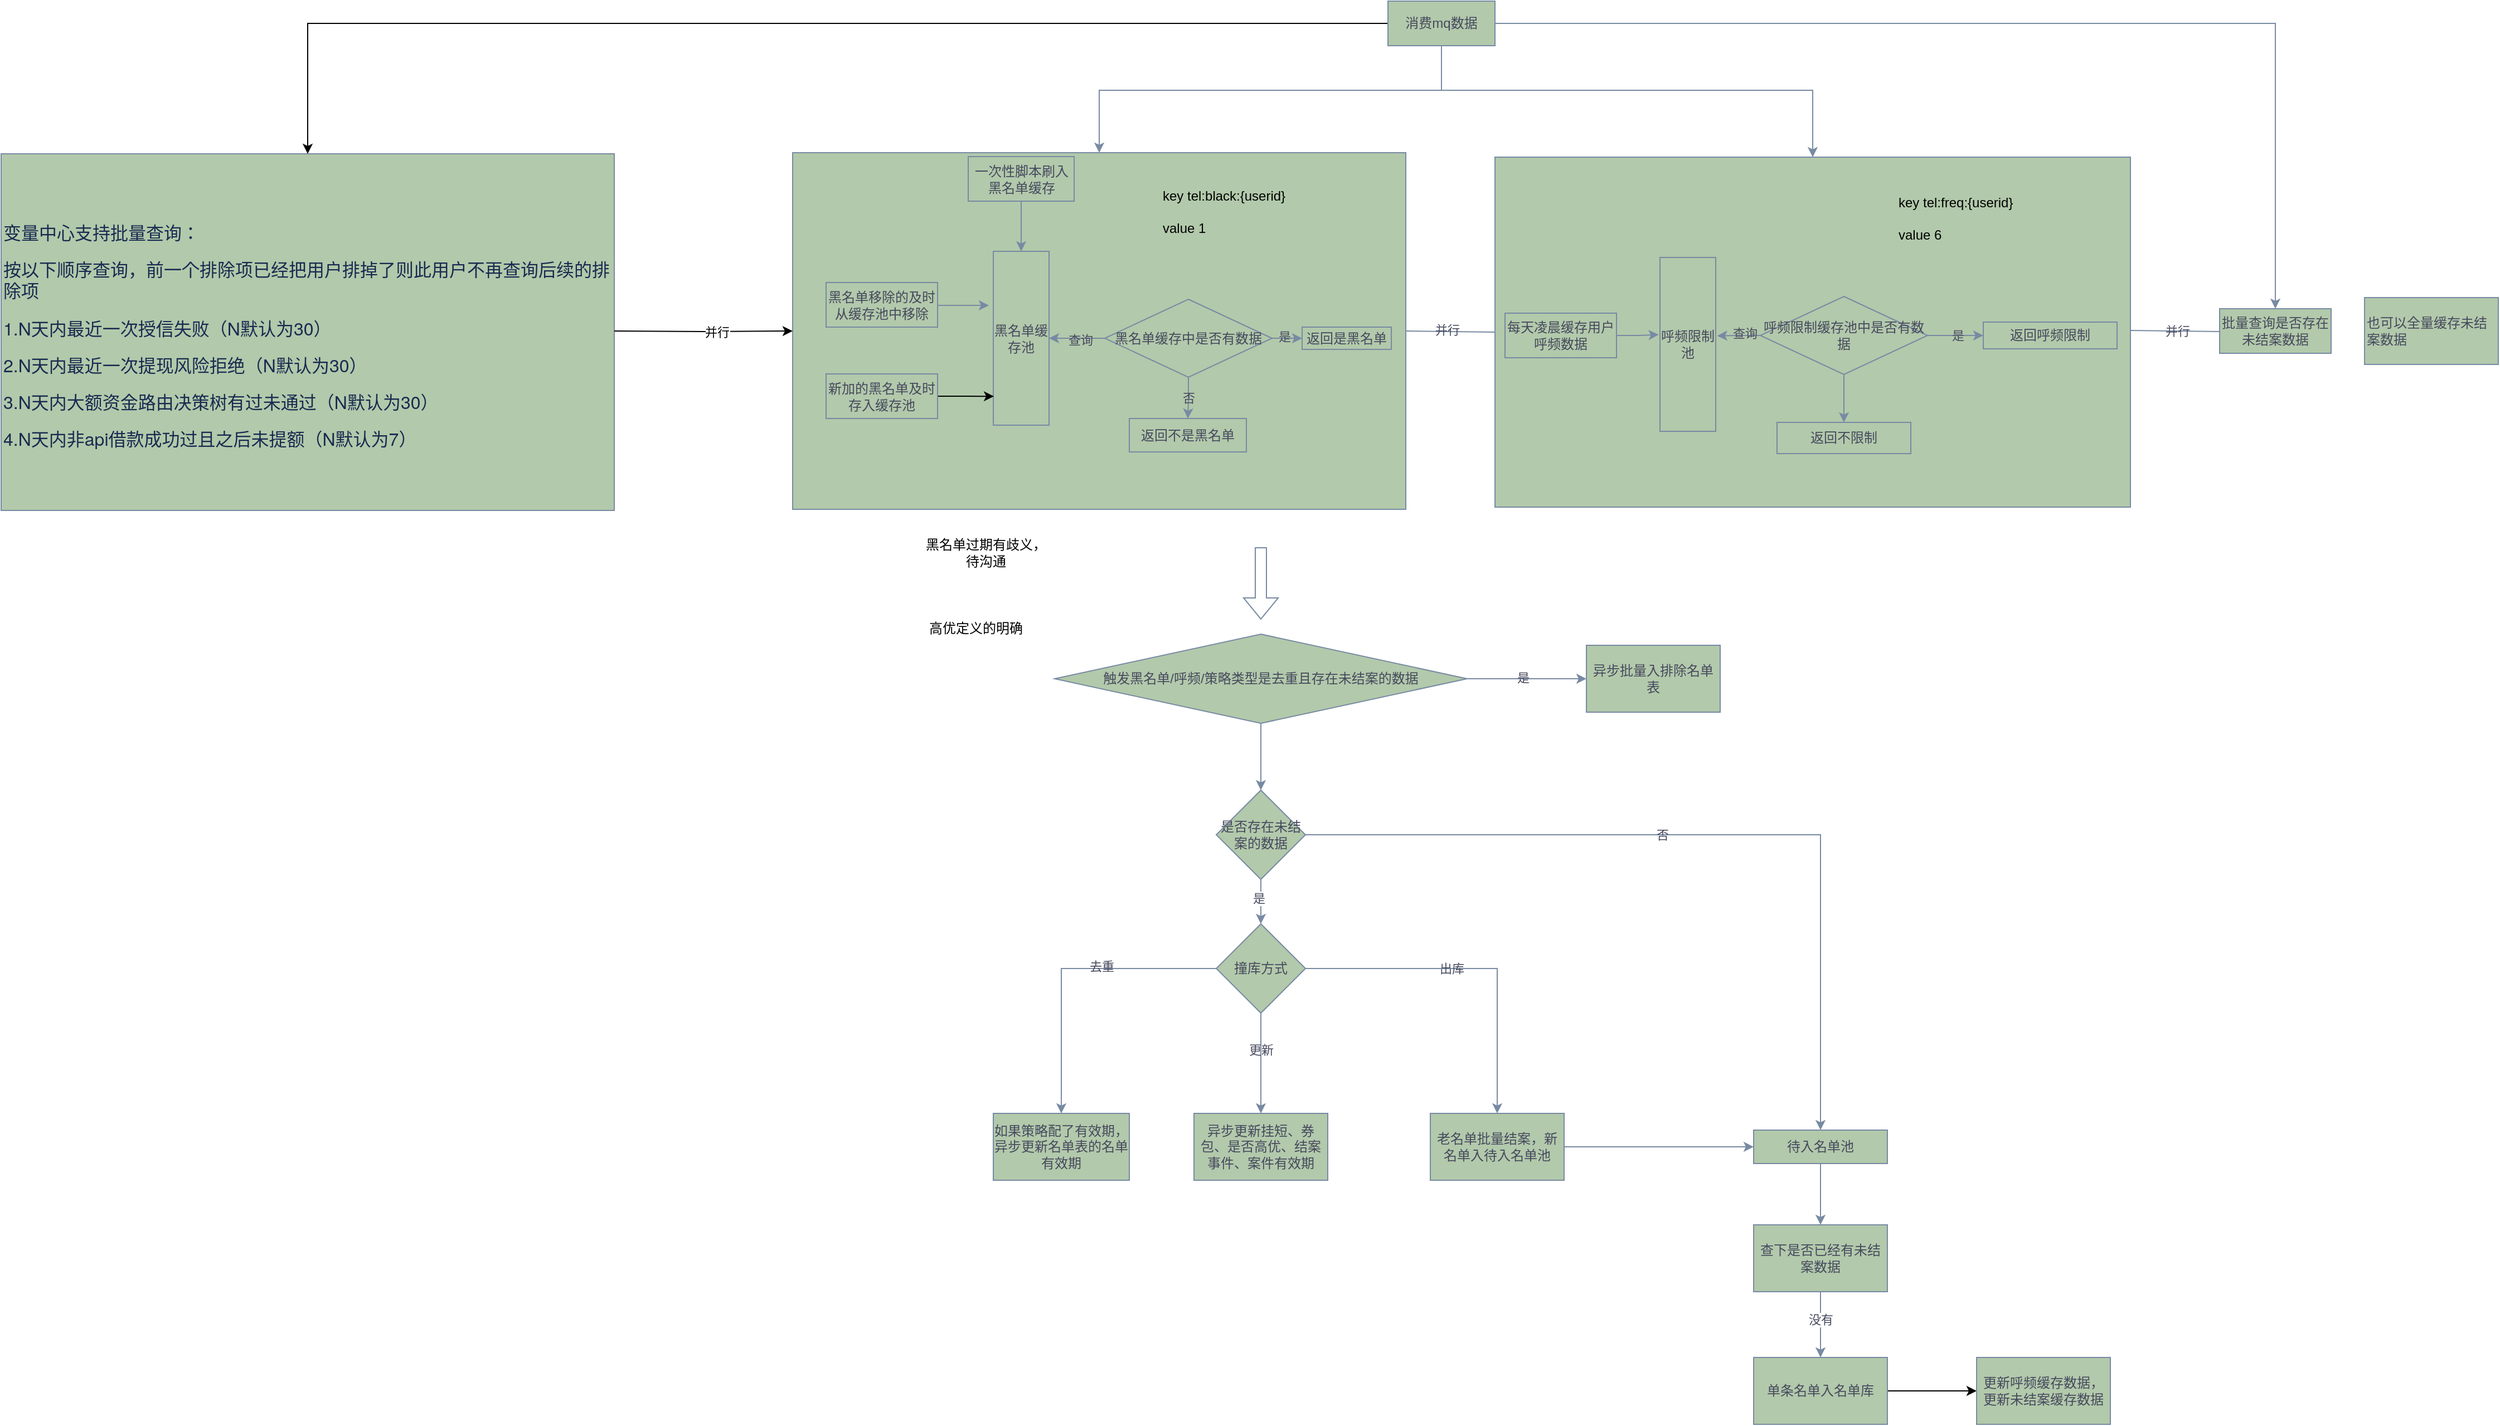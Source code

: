 <mxfile version="21.6.8" type="github">
  <diagram id="C5RBs43oDa-KdzZeNtuy" name="Page-1">
    <mxGraphModel dx="3009" dy="589" grid="1" gridSize="10" guides="1" tooltips="1" connect="1" arrows="1" fold="1" page="1" pageScale="1" pageWidth="827" pageHeight="1169" math="0" shadow="0">
      <root>
        <mxCell id="WIyWlLk6GJQsqaUBKTNV-0" />
        <mxCell id="WIyWlLk6GJQsqaUBKTNV-1" parent="WIyWlLk6GJQsqaUBKTNV-0" />
        <mxCell id="b6NT6qah2utfIJMKQxDK-1" value="" style="rounded=0;whiteSpace=wrap;html=1;labelBackgroundColor=none;fillColor=#B2C9AB;strokeColor=#788AA3;fontColor=#46495D;" parent="WIyWlLk6GJQsqaUBKTNV-1" vertex="1">
          <mxGeometry x="-1240" y="247" width="550" height="320" as="geometry" />
        </mxCell>
        <mxCell id="kRNO9Mzyhtv_aaAjTweV-62" value="" style="rounded=0;whiteSpace=wrap;html=1;labelBackgroundColor=none;fillColor=#B2C9AB;strokeColor=#788AA3;fontColor=#46495D;" parent="WIyWlLk6GJQsqaUBKTNV-1" vertex="1">
          <mxGeometry x="100" y="250" width="570" height="314" as="geometry" />
        </mxCell>
        <mxCell id="kRNO9Mzyhtv_aaAjTweV-61" value="" style="rounded=0;whiteSpace=wrap;html=1;labelBackgroundColor=none;fillColor=#B2C9AB;strokeColor=#788AA3;fontColor=#46495D;" parent="WIyWlLk6GJQsqaUBKTNV-1" vertex="1">
          <mxGeometry x="-530" y="246" width="550" height="320" as="geometry" />
        </mxCell>
        <mxCell id="kRNO9Mzyhtv_aaAjTweV-65" style="edgeStyle=orthogonalEdgeStyle;rounded=0;orthogonalLoop=1;jettySize=auto;html=1;labelBackgroundColor=none;strokeColor=#788AA3;fontColor=default;" parent="WIyWlLk6GJQsqaUBKTNV-1" source="kRNO9Mzyhtv_aaAjTweV-0" target="kRNO9Mzyhtv_aaAjTweV-61" edge="1">
          <mxGeometry relative="1" as="geometry">
            <Array as="points">
              <mxPoint x="52" y="190" />
              <mxPoint x="-255" y="190" />
            </Array>
          </mxGeometry>
        </mxCell>
        <mxCell id="kRNO9Mzyhtv_aaAjTweV-66" style="edgeStyle=orthogonalEdgeStyle;rounded=0;orthogonalLoop=1;jettySize=auto;html=1;entryX=0.5;entryY=0;entryDx=0;entryDy=0;labelBackgroundColor=none;strokeColor=#788AA3;fontColor=default;" parent="WIyWlLk6GJQsqaUBKTNV-1" source="kRNO9Mzyhtv_aaAjTweV-0" target="kRNO9Mzyhtv_aaAjTweV-62" edge="1">
          <mxGeometry relative="1" as="geometry">
            <Array as="points">
              <mxPoint x="52" y="190" />
              <mxPoint x="385" y="190" />
            </Array>
          </mxGeometry>
        </mxCell>
        <mxCell id="kRNO9Mzyhtv_aaAjTweV-67" style="edgeStyle=orthogonalEdgeStyle;rounded=0;orthogonalLoop=1;jettySize=auto;html=1;entryX=0.5;entryY=0;entryDx=0;entryDy=0;labelBackgroundColor=none;strokeColor=#788AA3;fontColor=default;" parent="WIyWlLk6GJQsqaUBKTNV-1" source="kRNO9Mzyhtv_aaAjTweV-0" target="kRNO9Mzyhtv_aaAjTweV-59" edge="1">
          <mxGeometry relative="1" as="geometry" />
        </mxCell>
        <mxCell id="b6NT6qah2utfIJMKQxDK-2" style="edgeStyle=orthogonalEdgeStyle;rounded=0;orthogonalLoop=1;jettySize=auto;html=1;entryX=0.5;entryY=0;entryDx=0;entryDy=0;" parent="WIyWlLk6GJQsqaUBKTNV-1" source="kRNO9Mzyhtv_aaAjTweV-0" target="b6NT6qah2utfIJMKQxDK-1" edge="1">
          <mxGeometry relative="1" as="geometry" />
        </mxCell>
        <mxCell id="kRNO9Mzyhtv_aaAjTweV-0" value="消费mq数据" style="rounded=0;whiteSpace=wrap;html=1;labelBackgroundColor=none;fillColor=#B2C9AB;strokeColor=#788AA3;fontColor=#46495D;" parent="WIyWlLk6GJQsqaUBKTNV-1" vertex="1">
          <mxGeometry x="4" y="110" width="96" height="40" as="geometry" />
        </mxCell>
        <mxCell id="kRNO9Mzyhtv_aaAjTweV-29" value="" style="edgeStyle=orthogonalEdgeStyle;rounded=0;orthogonalLoop=1;jettySize=auto;html=1;labelBackgroundColor=none;strokeColor=#788AA3;fontColor=default;" parent="WIyWlLk6GJQsqaUBKTNV-1" source="kRNO9Mzyhtv_aaAjTweV-21" target="kRNO9Mzyhtv_aaAjTweV-28" edge="1">
          <mxGeometry relative="1" as="geometry" />
        </mxCell>
        <mxCell id="kRNO9Mzyhtv_aaAjTweV-48" value="否" style="edgeLabel;html=1;align=center;verticalAlign=middle;resizable=0;points=[];labelBackgroundColor=none;fontColor=#46495D;" parent="kRNO9Mzyhtv_aaAjTweV-29" vertex="1" connectable="0">
          <mxGeometry x="-0.049" relative="1" as="geometry">
            <mxPoint as="offset" />
          </mxGeometry>
        </mxCell>
        <mxCell id="kRNO9Mzyhtv_aaAjTweV-36" style="edgeStyle=orthogonalEdgeStyle;rounded=0;orthogonalLoop=1;jettySize=auto;html=1;entryX=1;entryY=0.5;entryDx=0;entryDy=0;labelBackgroundColor=none;strokeColor=#788AA3;fontColor=default;" parent="WIyWlLk6GJQsqaUBKTNV-1" source="kRNO9Mzyhtv_aaAjTweV-21" target="kRNO9Mzyhtv_aaAjTweV-32" edge="1">
          <mxGeometry relative="1" as="geometry" />
        </mxCell>
        <mxCell id="kRNO9Mzyhtv_aaAjTweV-50" value="查询" style="edgeLabel;html=1;align=center;verticalAlign=middle;resizable=0;points=[];labelBackgroundColor=none;fontColor=#46495D;" parent="kRNO9Mzyhtv_aaAjTweV-36" vertex="1" connectable="0">
          <mxGeometry x="0.099" y="1" relative="1" as="geometry">
            <mxPoint x="5" as="offset" />
          </mxGeometry>
        </mxCell>
        <mxCell id="kRNO9Mzyhtv_aaAjTweV-21" value="黑名单缓存中是否有数据" style="rhombus;whiteSpace=wrap;html=1;labelBackgroundColor=none;fillColor=#B2C9AB;strokeColor=#788AA3;fontColor=#46495D;" parent="WIyWlLk6GJQsqaUBKTNV-1" vertex="1">
          <mxGeometry x="-250" y="377.5" width="150" height="70" as="geometry" />
        </mxCell>
        <mxCell id="kRNO9Mzyhtv_aaAjTweV-27" value="" style="edgeStyle=orthogonalEdgeStyle;rounded=0;orthogonalLoop=1;jettySize=auto;html=1;labelBackgroundColor=none;strokeColor=#788AA3;fontColor=default;" parent="WIyWlLk6GJQsqaUBKTNV-1" source="kRNO9Mzyhtv_aaAjTweV-21" target="kRNO9Mzyhtv_aaAjTweV-26" edge="1">
          <mxGeometry relative="1" as="geometry">
            <mxPoint x="-100" y="412.5" as="sourcePoint" />
            <mxPoint x="-5" y="412.5" as="targetPoint" />
          </mxGeometry>
        </mxCell>
        <mxCell id="kRNO9Mzyhtv_aaAjTweV-49" value="是" style="edgeLabel;html=1;align=center;verticalAlign=middle;resizable=0;points=[];labelBackgroundColor=none;fontColor=#46495D;" parent="kRNO9Mzyhtv_aaAjTweV-27" vertex="1" connectable="0">
          <mxGeometry x="0.387" y="2" relative="1" as="geometry">
            <mxPoint as="offset" />
          </mxGeometry>
        </mxCell>
        <mxCell id="kRNO9Mzyhtv_aaAjTweV-26" value="返回是黑名单" style="whiteSpace=wrap;html=1;labelBackgroundColor=none;fillColor=#B2C9AB;strokeColor=#788AA3;fontColor=#46495D;" parent="WIyWlLk6GJQsqaUBKTNV-1" vertex="1">
          <mxGeometry x="-73" y="402.5" width="80" height="20" as="geometry" />
        </mxCell>
        <mxCell id="kRNO9Mzyhtv_aaAjTweV-28" value="返回不是黑名单" style="whiteSpace=wrap;html=1;labelBackgroundColor=none;fillColor=#B2C9AB;strokeColor=#788AA3;fontColor=#46495D;" parent="WIyWlLk6GJQsqaUBKTNV-1" vertex="1">
          <mxGeometry x="-228" y="484.5" width="105" height="30" as="geometry" />
        </mxCell>
        <mxCell id="kRNO9Mzyhtv_aaAjTweV-41" style="edgeStyle=orthogonalEdgeStyle;rounded=0;orthogonalLoop=1;jettySize=auto;html=1;labelBackgroundColor=none;strokeColor=#788AA3;fontColor=default;" parent="WIyWlLk6GJQsqaUBKTNV-1" source="kRNO9Mzyhtv_aaAjTweV-30" edge="1">
          <mxGeometry relative="1" as="geometry">
            <mxPoint x="-354" y="383" as="targetPoint" />
            <Array as="points">
              <mxPoint x="-354" y="383" />
            </Array>
          </mxGeometry>
        </mxCell>
        <mxCell id="kRNO9Mzyhtv_aaAjTweV-30" value="黑名单移除的及时从缓存池中移除" style="rounded=0;whiteSpace=wrap;html=1;labelBackgroundColor=none;fillColor=#B2C9AB;strokeColor=#788AA3;fontColor=#46495D;" parent="WIyWlLk6GJQsqaUBKTNV-1" vertex="1">
          <mxGeometry x="-500" y="362.5" width="100" height="40" as="geometry" />
        </mxCell>
        <mxCell id="kRNO9Mzyhtv_aaAjTweV-32" value="黑名单缓存池" style="rounded=0;whiteSpace=wrap;html=1;labelBackgroundColor=none;fillColor=#B2C9AB;strokeColor=#788AA3;fontColor=#46495D;" parent="WIyWlLk6GJQsqaUBKTNV-1" vertex="1">
          <mxGeometry x="-350" y="334.5" width="50" height="156" as="geometry" />
        </mxCell>
        <mxCell id="kRNO9Mzyhtv_aaAjTweV-47" style="edgeStyle=orthogonalEdgeStyle;rounded=0;orthogonalLoop=1;jettySize=auto;html=1;entryX=1.027;entryY=0.451;entryDx=0;entryDy=0;entryPerimeter=0;labelBackgroundColor=none;strokeColor=#788AA3;fontColor=default;" parent="WIyWlLk6GJQsqaUBKTNV-1" source="kRNO9Mzyhtv_aaAjTweV-37" target="kRNO9Mzyhtv_aaAjTweV-43" edge="1">
          <mxGeometry relative="1" as="geometry" />
        </mxCell>
        <mxCell id="kRNO9Mzyhtv_aaAjTweV-51" value="查询" style="edgeLabel;html=1;align=center;verticalAlign=middle;resizable=0;points=[];labelBackgroundColor=none;fontColor=#46495D;" parent="kRNO9Mzyhtv_aaAjTweV-47" vertex="1" connectable="0">
          <mxGeometry x="-0.286" y="-2" relative="1" as="geometry">
            <mxPoint as="offset" />
          </mxGeometry>
        </mxCell>
        <mxCell id="kRNO9Mzyhtv_aaAjTweV-53" value="" style="edgeStyle=orthogonalEdgeStyle;rounded=0;orthogonalLoop=1;jettySize=auto;html=1;labelBackgroundColor=none;strokeColor=#788AA3;fontColor=default;" parent="WIyWlLk6GJQsqaUBKTNV-1" source="kRNO9Mzyhtv_aaAjTweV-37" target="kRNO9Mzyhtv_aaAjTweV-52" edge="1">
          <mxGeometry relative="1" as="geometry" />
        </mxCell>
        <mxCell id="kRNO9Mzyhtv_aaAjTweV-54" value="是" style="edgeLabel;html=1;align=center;verticalAlign=middle;resizable=0;points=[];labelBackgroundColor=none;fontColor=#46495D;" parent="kRNO9Mzyhtv_aaAjTweV-53" vertex="1" connectable="0">
          <mxGeometry x="0.089" relative="1" as="geometry">
            <mxPoint as="offset" />
          </mxGeometry>
        </mxCell>
        <mxCell id="kRNO9Mzyhtv_aaAjTweV-56" value="" style="edgeStyle=orthogonalEdgeStyle;rounded=0;orthogonalLoop=1;jettySize=auto;html=1;labelBackgroundColor=none;strokeColor=#788AA3;fontColor=default;" parent="WIyWlLk6GJQsqaUBKTNV-1" source="kRNO9Mzyhtv_aaAjTweV-37" target="kRNO9Mzyhtv_aaAjTweV-55" edge="1">
          <mxGeometry relative="1" as="geometry" />
        </mxCell>
        <mxCell id="kRNO9Mzyhtv_aaAjTweV-37" value="呼频限制缓存池中是否有数据" style="rhombus;whiteSpace=wrap;html=1;labelBackgroundColor=none;fillColor=#B2C9AB;strokeColor=#788AA3;fontColor=#46495D;" parent="WIyWlLk6GJQsqaUBKTNV-1" vertex="1">
          <mxGeometry x="338" y="375" width="150" height="70" as="geometry" />
        </mxCell>
        <mxCell id="kRNO9Mzyhtv_aaAjTweV-45" style="edgeStyle=orthogonalEdgeStyle;rounded=0;orthogonalLoop=1;jettySize=auto;html=1;entryX=-0.024;entryY=0.444;entryDx=0;entryDy=0;labelBackgroundColor=none;strokeColor=#788AA3;fontColor=default;entryPerimeter=0;" parent="WIyWlLk6GJQsqaUBKTNV-1" source="kRNO9Mzyhtv_aaAjTweV-38" target="kRNO9Mzyhtv_aaAjTweV-43" edge="1">
          <mxGeometry relative="1" as="geometry" />
        </mxCell>
        <mxCell id="kRNO9Mzyhtv_aaAjTweV-38" value="每天凌晨缓存用户呼频数据" style="rounded=0;whiteSpace=wrap;html=1;labelBackgroundColor=none;fillColor=#B2C9AB;strokeColor=#788AA3;fontColor=#46495D;" parent="WIyWlLk6GJQsqaUBKTNV-1" vertex="1">
          <mxGeometry x="109" y="390" width="100" height="40" as="geometry" />
        </mxCell>
        <mxCell id="b6NT6qah2utfIJMKQxDK-7" style="edgeStyle=orthogonalEdgeStyle;rounded=0;orthogonalLoop=1;jettySize=auto;html=1;entryX=0.011;entryY=0.834;entryDx=0;entryDy=0;entryPerimeter=0;" parent="WIyWlLk6GJQsqaUBKTNV-1" source="kRNO9Mzyhtv_aaAjTweV-39" target="kRNO9Mzyhtv_aaAjTweV-32" edge="1">
          <mxGeometry relative="1" as="geometry" />
        </mxCell>
        <mxCell id="kRNO9Mzyhtv_aaAjTweV-39" value="新加的黑名单及时存入缓存池" style="rounded=0;whiteSpace=wrap;html=1;labelBackgroundColor=none;fillColor=#B2C9AB;strokeColor=#788AA3;fontColor=#46495D;" parent="WIyWlLk6GJQsqaUBKTNV-1" vertex="1">
          <mxGeometry x="-500" y="444.5" width="100" height="40" as="geometry" />
        </mxCell>
        <mxCell id="kRNO9Mzyhtv_aaAjTweV-43" value="呼频限制池" style="rounded=0;whiteSpace=wrap;html=1;labelBackgroundColor=none;fillColor=#B2C9AB;strokeColor=#788AA3;fontColor=#46495D;" parent="WIyWlLk6GJQsqaUBKTNV-1" vertex="1">
          <mxGeometry x="248" y="340" width="50" height="156" as="geometry" />
        </mxCell>
        <mxCell id="kRNO9Mzyhtv_aaAjTweV-52" value="返回呼频限制" style="whiteSpace=wrap;html=1;labelBackgroundColor=none;fillColor=#B2C9AB;strokeColor=#788AA3;fontColor=#46495D;" parent="WIyWlLk6GJQsqaUBKTNV-1" vertex="1">
          <mxGeometry x="538" y="398" width="120" height="24" as="geometry" />
        </mxCell>
        <mxCell id="kRNO9Mzyhtv_aaAjTweV-55" value="返回不限制" style="whiteSpace=wrap;html=1;labelBackgroundColor=none;fillColor=#B2C9AB;strokeColor=#788AA3;fontColor=#46495D;" parent="WIyWlLk6GJQsqaUBKTNV-1" vertex="1">
          <mxGeometry x="353" y="488" width="120" height="28" as="geometry" />
        </mxCell>
        <mxCell id="kRNO9Mzyhtv_aaAjTweV-58" style="edgeStyle=orthogonalEdgeStyle;rounded=0;orthogonalLoop=1;jettySize=auto;html=1;entryX=0.5;entryY=0;entryDx=0;entryDy=0;labelBackgroundColor=none;strokeColor=#788AA3;fontColor=default;" parent="WIyWlLk6GJQsqaUBKTNV-1" source="kRNO9Mzyhtv_aaAjTweV-57" target="kRNO9Mzyhtv_aaAjTweV-32" edge="1">
          <mxGeometry relative="1" as="geometry" />
        </mxCell>
        <mxCell id="kRNO9Mzyhtv_aaAjTweV-57" value="一次性脚本刷入黑名单缓存" style="rounded=0;whiteSpace=wrap;html=1;labelBackgroundColor=none;fillColor=#B2C9AB;strokeColor=#788AA3;fontColor=#46495D;" parent="WIyWlLk6GJQsqaUBKTNV-1" vertex="1">
          <mxGeometry x="-372.5" y="249.5" width="95" height="40" as="geometry" />
        </mxCell>
        <mxCell id="kRNO9Mzyhtv_aaAjTweV-59" value="批量查询是否存在未结案数据" style="rounded=0;whiteSpace=wrap;html=1;labelBackgroundColor=none;fillColor=#B2C9AB;strokeColor=#788AA3;fontColor=#46495D;" parent="WIyWlLk6GJQsqaUBKTNV-1" vertex="1">
          <mxGeometry x="750" y="386" width="100" height="40" as="geometry" />
        </mxCell>
        <mxCell id="kRNO9Mzyhtv_aaAjTweV-63" value="" style="endArrow=none;html=1;rounded=0;exitX=1;exitY=0.5;exitDx=0;exitDy=0;entryX=0;entryY=0.5;entryDx=0;entryDy=0;labelBackgroundColor=none;strokeColor=#788AA3;fontColor=default;" parent="WIyWlLk6GJQsqaUBKTNV-1" source="kRNO9Mzyhtv_aaAjTweV-61" target="kRNO9Mzyhtv_aaAjTweV-62" edge="1">
          <mxGeometry width="50" height="50" relative="1" as="geometry">
            <mxPoint x="40" y="402.5" as="sourcePoint" />
            <mxPoint x="90" y="352.5" as="targetPoint" />
          </mxGeometry>
        </mxCell>
        <mxCell id="kRNO9Mzyhtv_aaAjTweV-68" value="并行" style="edgeLabel;html=1;align=center;verticalAlign=middle;resizable=0;points=[];labelBackgroundColor=none;fontColor=#46495D;" parent="kRNO9Mzyhtv_aaAjTweV-63" vertex="1" connectable="0">
          <mxGeometry x="-0.07" y="2" relative="1" as="geometry">
            <mxPoint as="offset" />
          </mxGeometry>
        </mxCell>
        <mxCell id="kRNO9Mzyhtv_aaAjTweV-64" value="" style="endArrow=none;html=1;rounded=0;exitX=1;exitY=0.5;exitDx=0;exitDy=0;entryX=0;entryY=0.5;entryDx=0;entryDy=0;labelBackgroundColor=none;strokeColor=#788AA3;fontColor=default;" parent="WIyWlLk6GJQsqaUBKTNV-1" edge="1">
          <mxGeometry width="50" height="50" relative="1" as="geometry">
            <mxPoint x="670" y="405.5" as="sourcePoint" />
            <mxPoint x="750" y="406.5" as="targetPoint" />
          </mxGeometry>
        </mxCell>
        <mxCell id="kRNO9Mzyhtv_aaAjTweV-69" value="并行" style="edgeLabel;html=1;align=center;verticalAlign=middle;resizable=0;points=[];labelBackgroundColor=none;fontColor=#46495D;" parent="kRNO9Mzyhtv_aaAjTweV-64" vertex="1" connectable="0">
          <mxGeometry x="0.034" relative="1" as="geometry">
            <mxPoint as="offset" />
          </mxGeometry>
        </mxCell>
        <mxCell id="kRNO9Mzyhtv_aaAjTweV-75" value="" style="edgeStyle=orthogonalEdgeStyle;rounded=0;orthogonalLoop=1;jettySize=auto;html=1;labelBackgroundColor=none;strokeColor=#788AA3;fontColor=default;" parent="WIyWlLk6GJQsqaUBKTNV-1" source="kRNO9Mzyhtv_aaAjTweV-73" target="kRNO9Mzyhtv_aaAjTweV-74" edge="1">
          <mxGeometry relative="1" as="geometry" />
        </mxCell>
        <mxCell id="kRNO9Mzyhtv_aaAjTweV-76" value="是" style="edgeLabel;html=1;align=center;verticalAlign=middle;resizable=0;points=[];labelBackgroundColor=none;fontColor=#46495D;" parent="kRNO9Mzyhtv_aaAjTweV-75" vertex="1" connectable="0">
          <mxGeometry x="-0.079" y="1" relative="1" as="geometry">
            <mxPoint as="offset" />
          </mxGeometry>
        </mxCell>
        <mxCell id="kRNO9Mzyhtv_aaAjTweV-79" style="edgeStyle=orthogonalEdgeStyle;rounded=0;orthogonalLoop=1;jettySize=auto;html=1;entryX=0.5;entryY=0;entryDx=0;entryDy=0;labelBackgroundColor=none;strokeColor=#788AA3;fontColor=default;" parent="WIyWlLk6GJQsqaUBKTNV-1" source="kRNO9Mzyhtv_aaAjTweV-73" target="kRNO9Mzyhtv_aaAjTweV-78" edge="1">
          <mxGeometry relative="1" as="geometry" />
        </mxCell>
        <mxCell id="kRNO9Mzyhtv_aaAjTweV-73" value="触发黑名单/呼频/策略类型是去重且存在未结案的数据" style="rhombus;whiteSpace=wrap;html=1;labelBackgroundColor=none;fillColor=#B2C9AB;strokeColor=#788AA3;fontColor=#46495D;" parent="WIyWlLk6GJQsqaUBKTNV-1" vertex="1">
          <mxGeometry x="-295" y="678" width="370" height="80" as="geometry" />
        </mxCell>
        <mxCell id="kRNO9Mzyhtv_aaAjTweV-74" value="异步批量入排除名单表" style="whiteSpace=wrap;html=1;labelBackgroundColor=none;fillColor=#B2C9AB;strokeColor=#788AA3;fontColor=#46495D;" parent="WIyWlLk6GJQsqaUBKTNV-1" vertex="1">
          <mxGeometry x="182" y="688" width="120" height="60" as="geometry" />
        </mxCell>
        <mxCell id="kRNO9Mzyhtv_aaAjTweV-77" value="" style="shape=flexArrow;endArrow=classic;html=1;rounded=0;labelBackgroundColor=none;strokeColor=#788AA3;fontColor=default;" parent="WIyWlLk6GJQsqaUBKTNV-1" edge="1">
          <mxGeometry width="50" height="50" relative="1" as="geometry">
            <mxPoint x="-110" y="600" as="sourcePoint" />
            <mxPoint x="-110" y="665" as="targetPoint" />
          </mxGeometry>
        </mxCell>
        <mxCell id="kRNO9Mzyhtv_aaAjTweV-83" value="" style="edgeStyle=orthogonalEdgeStyle;rounded=0;orthogonalLoop=1;jettySize=auto;html=1;labelBackgroundColor=none;strokeColor=#788AA3;fontColor=default;" parent="WIyWlLk6GJQsqaUBKTNV-1" source="kRNO9Mzyhtv_aaAjTweV-78" target="kRNO9Mzyhtv_aaAjTweV-82" edge="1">
          <mxGeometry relative="1" as="geometry" />
        </mxCell>
        <mxCell id="kRNO9Mzyhtv_aaAjTweV-84" value="否" style="edgeLabel;html=1;align=center;verticalAlign=middle;resizable=0;points=[];labelBackgroundColor=none;fontColor=#46495D;" parent="kRNO9Mzyhtv_aaAjTweV-83" vertex="1" connectable="0">
          <mxGeometry x="-0.121" relative="1" as="geometry">
            <mxPoint as="offset" />
          </mxGeometry>
        </mxCell>
        <mxCell id="kRNO9Mzyhtv_aaAjTweV-86" value="" style="edgeStyle=orthogonalEdgeStyle;rounded=0;orthogonalLoop=1;jettySize=auto;html=1;labelBackgroundColor=none;strokeColor=#788AA3;fontColor=default;" parent="WIyWlLk6GJQsqaUBKTNV-1" source="kRNO9Mzyhtv_aaAjTweV-78" target="kRNO9Mzyhtv_aaAjTweV-85" edge="1">
          <mxGeometry relative="1" as="geometry">
            <Array as="points">
              <mxPoint x="-110" y="908" />
              <mxPoint x="-110" y="908" />
            </Array>
          </mxGeometry>
        </mxCell>
        <mxCell id="kRNO9Mzyhtv_aaAjTweV-102" value="是" style="edgeLabel;html=1;align=center;verticalAlign=middle;resizable=0;points=[];fontColor=#46495D;" parent="kRNO9Mzyhtv_aaAjTweV-86" vertex="1" connectable="0">
          <mxGeometry x="-0.145" y="-2" relative="1" as="geometry">
            <mxPoint as="offset" />
          </mxGeometry>
        </mxCell>
        <mxCell id="kRNO9Mzyhtv_aaAjTweV-78" value="是否存在未结案的数据" style="rhombus;whiteSpace=wrap;html=1;labelBackgroundColor=none;fillColor=#B2C9AB;strokeColor=#788AA3;fontColor=#46495D;" parent="WIyWlLk6GJQsqaUBKTNV-1" vertex="1">
          <mxGeometry x="-150" y="818" width="80" height="80" as="geometry" />
        </mxCell>
        <mxCell id="kRNO9Mzyhtv_aaAjTweV-101" value="" style="edgeStyle=orthogonalEdgeStyle;rounded=0;orthogonalLoop=1;jettySize=auto;html=1;labelBackgroundColor=none;strokeColor=#788AA3;fontColor=default;" parent="WIyWlLk6GJQsqaUBKTNV-1" source="kRNO9Mzyhtv_aaAjTweV-82" target="kRNO9Mzyhtv_aaAjTweV-100" edge="1">
          <mxGeometry relative="1" as="geometry" />
        </mxCell>
        <mxCell id="kRNO9Mzyhtv_aaAjTweV-82" value="待入名单池" style="whiteSpace=wrap;html=1;labelBackgroundColor=none;fillColor=#B2C9AB;strokeColor=#788AA3;fontColor=#46495D;" parent="WIyWlLk6GJQsqaUBKTNV-1" vertex="1">
          <mxGeometry x="332" y="1123" width="120" height="30" as="geometry" />
        </mxCell>
        <mxCell id="kRNO9Mzyhtv_aaAjTweV-88" style="edgeStyle=orthogonalEdgeStyle;rounded=0;orthogonalLoop=1;jettySize=auto;html=1;entryX=0.5;entryY=0;entryDx=0;entryDy=0;labelBackgroundColor=none;strokeColor=#788AA3;fontColor=default;" parent="WIyWlLk6GJQsqaUBKTNV-1" source="kRNO9Mzyhtv_aaAjTweV-85" target="kRNO9Mzyhtv_aaAjTweV-91" edge="1">
          <mxGeometry relative="1" as="geometry">
            <mxPoint x="-228" y="1058" as="targetPoint" />
          </mxGeometry>
        </mxCell>
        <mxCell id="kRNO9Mzyhtv_aaAjTweV-89" value="去重" style="edgeLabel;html=1;align=center;verticalAlign=middle;resizable=0;points=[];labelBackgroundColor=none;fontColor=#46495D;" parent="kRNO9Mzyhtv_aaAjTweV-88" vertex="1" connectable="0">
          <mxGeometry x="-0.236" y="-2" relative="1" as="geometry">
            <mxPoint as="offset" />
          </mxGeometry>
        </mxCell>
        <mxCell id="kRNO9Mzyhtv_aaAjTweV-93" value="" style="edgeStyle=orthogonalEdgeStyle;rounded=0;orthogonalLoop=1;jettySize=auto;html=1;labelBackgroundColor=none;strokeColor=#788AA3;fontColor=default;" parent="WIyWlLk6GJQsqaUBKTNV-1" source="kRNO9Mzyhtv_aaAjTweV-85" target="kRNO9Mzyhtv_aaAjTweV-92" edge="1">
          <mxGeometry relative="1" as="geometry" />
        </mxCell>
        <mxCell id="kRNO9Mzyhtv_aaAjTweV-94" value="更新" style="edgeLabel;html=1;align=center;verticalAlign=middle;resizable=0;points=[];labelBackgroundColor=none;fontColor=#46495D;" parent="kRNO9Mzyhtv_aaAjTweV-93" vertex="1" connectable="0">
          <mxGeometry x="-0.524" relative="1" as="geometry">
            <mxPoint y="11" as="offset" />
          </mxGeometry>
        </mxCell>
        <mxCell id="kRNO9Mzyhtv_aaAjTweV-96" style="edgeStyle=orthogonalEdgeStyle;rounded=0;orthogonalLoop=1;jettySize=auto;html=1;entryX=0.5;entryY=0;entryDx=0;entryDy=0;labelBackgroundColor=none;strokeColor=#788AA3;fontColor=default;" parent="WIyWlLk6GJQsqaUBKTNV-1" source="kRNO9Mzyhtv_aaAjTweV-85" target="kRNO9Mzyhtv_aaAjTweV-98" edge="1">
          <mxGeometry relative="1" as="geometry">
            <mxPoint x="50" y="978" as="targetPoint" />
          </mxGeometry>
        </mxCell>
        <mxCell id="kRNO9Mzyhtv_aaAjTweV-97" value="出库" style="edgeLabel;html=1;align=center;verticalAlign=middle;resizable=0;points=[];labelBackgroundColor=none;fontColor=#46495D;" parent="kRNO9Mzyhtv_aaAjTweV-96" vertex="1" connectable="0">
          <mxGeometry x="-0.134" relative="1" as="geometry">
            <mxPoint as="offset" />
          </mxGeometry>
        </mxCell>
        <mxCell id="kRNO9Mzyhtv_aaAjTweV-85" value="撞库方式" style="rhombus;whiteSpace=wrap;html=1;labelBackgroundColor=none;fillColor=#B2C9AB;strokeColor=#788AA3;fontColor=#46495D;" parent="WIyWlLk6GJQsqaUBKTNV-1" vertex="1">
          <mxGeometry x="-150" y="938" width="80" height="80" as="geometry" />
        </mxCell>
        <mxCell id="kRNO9Mzyhtv_aaAjTweV-91" value="如果策略配了有效期，异步更新名单表的名单有效期" style="rounded=0;whiteSpace=wrap;html=1;labelBackgroundColor=none;fillColor=#B2C9AB;strokeColor=#788AA3;fontColor=#46495D;" parent="WIyWlLk6GJQsqaUBKTNV-1" vertex="1">
          <mxGeometry x="-350" y="1108" width="122" height="60" as="geometry" />
        </mxCell>
        <mxCell id="kRNO9Mzyhtv_aaAjTweV-92" value="异步更新挂短、券包、是否高优、结案事件、案件有效期" style="whiteSpace=wrap;html=1;labelBackgroundColor=none;fillColor=#B2C9AB;strokeColor=#788AA3;fontColor=#46495D;" parent="WIyWlLk6GJQsqaUBKTNV-1" vertex="1">
          <mxGeometry x="-170" y="1108" width="120" height="60" as="geometry" />
        </mxCell>
        <mxCell id="kRNO9Mzyhtv_aaAjTweV-99" style="edgeStyle=orthogonalEdgeStyle;rounded=0;orthogonalLoop=1;jettySize=auto;html=1;entryX=0;entryY=0.5;entryDx=0;entryDy=0;labelBackgroundColor=none;strokeColor=#788AA3;fontColor=default;" parent="WIyWlLk6GJQsqaUBKTNV-1" source="kRNO9Mzyhtv_aaAjTweV-98" target="kRNO9Mzyhtv_aaAjTweV-82" edge="1">
          <mxGeometry relative="1" as="geometry">
            <Array as="points">
              <mxPoint x="262" y="1138" />
              <mxPoint x="262" y="1138" />
            </Array>
          </mxGeometry>
        </mxCell>
        <mxCell id="kRNO9Mzyhtv_aaAjTweV-98" value="老名单批量结案，新名单入待入名单池" style="whiteSpace=wrap;html=1;labelBackgroundColor=none;fillColor=#B2C9AB;strokeColor=#788AA3;fontColor=#46495D;" parent="WIyWlLk6GJQsqaUBKTNV-1" vertex="1">
          <mxGeometry x="42" y="1108" width="120" height="60" as="geometry" />
        </mxCell>
        <mxCell id="kRNO9Mzyhtv_aaAjTweV-104" value="" style="edgeStyle=orthogonalEdgeStyle;rounded=0;orthogonalLoop=1;jettySize=auto;html=1;strokeColor=#788AA3;fontColor=#46495D;fillColor=#B2C9AB;" parent="WIyWlLk6GJQsqaUBKTNV-1" source="kRNO9Mzyhtv_aaAjTweV-100" target="kRNO9Mzyhtv_aaAjTweV-103" edge="1">
          <mxGeometry relative="1" as="geometry" />
        </mxCell>
        <mxCell id="kRNO9Mzyhtv_aaAjTweV-105" value="没有" style="edgeLabel;html=1;align=center;verticalAlign=middle;resizable=0;points=[];fontColor=#46495D;" parent="kRNO9Mzyhtv_aaAjTweV-104" vertex="1" connectable="0">
          <mxGeometry x="-0.147" relative="1" as="geometry">
            <mxPoint as="offset" />
          </mxGeometry>
        </mxCell>
        <mxCell id="kRNO9Mzyhtv_aaAjTweV-100" value="查下是否已经有未结案数据" style="whiteSpace=wrap;html=1;labelBackgroundColor=none;fillColor=#B2C9AB;strokeColor=#788AA3;fontColor=#46495D;" parent="WIyWlLk6GJQsqaUBKTNV-1" vertex="1">
          <mxGeometry x="332" y="1208" width="120" height="60" as="geometry" />
        </mxCell>
        <mxCell id="b6NT6qah2utfIJMKQxDK-12" value="" style="edgeStyle=orthogonalEdgeStyle;rounded=0;orthogonalLoop=1;jettySize=auto;html=1;" parent="WIyWlLk6GJQsqaUBKTNV-1" source="kRNO9Mzyhtv_aaAjTweV-103" target="b6NT6qah2utfIJMKQxDK-11" edge="1">
          <mxGeometry relative="1" as="geometry" />
        </mxCell>
        <mxCell id="kRNO9Mzyhtv_aaAjTweV-103" value="单条名单入名单库" style="whiteSpace=wrap;html=1;fillColor=#B2C9AB;strokeColor=#788AA3;fontColor=#46495D;labelBackgroundColor=none;" parent="WIyWlLk6GJQsqaUBKTNV-1" vertex="1">
          <mxGeometry x="332" y="1327" width="120" height="60" as="geometry" />
        </mxCell>
        <mxCell id="b6NT6qah2utfIJMKQxDK-3" style="edgeStyle=orthogonalEdgeStyle;rounded=0;orthogonalLoop=1;jettySize=auto;html=1;entryX=0;entryY=0.5;entryDx=0;entryDy=0;" parent="WIyWlLk6GJQsqaUBKTNV-1" target="kRNO9Mzyhtv_aaAjTweV-61" edge="1">
          <mxGeometry relative="1" as="geometry">
            <mxPoint x="-690" y="406" as="sourcePoint" />
          </mxGeometry>
        </mxCell>
        <mxCell id="b6NT6qah2utfIJMKQxDK-4" value="并行" style="edgeLabel;html=1;align=center;verticalAlign=middle;resizable=0;points=[];" parent="b6NT6qah2utfIJMKQxDK-3" vertex="1" connectable="0">
          <mxGeometry x="0.147" y="-1" relative="1" as="geometry">
            <mxPoint as="offset" />
          </mxGeometry>
        </mxCell>
        <mxCell id="b6NT6qah2utfIJMKQxDK-0" value="&lt;p style=&quot;word-break: break-word; margin: 0px 0px 1em; padding: 0px; list-style: none; line-height: inherit; cursor: text; color: rgb(24, 43, 80); font-family: &amp;quot;Microsoft YaHei&amp;quot;, &amp;quot;Helvetica Neue&amp;quot;, &amp;quot;PingFang SC&amp;quot;, sans-serif; font-size: 14px; font-style: normal; font-variant-ligatures: normal; font-variant-caps: normal; font-weight: 400; letter-spacing: normal; orphans: 2; text-align: left; text-indent: 0px; text-transform: none; widows: 2; word-spacing: 0px; -webkit-text-stroke-width: 0px; text-decoration-thickness: initial; text-decoration-style: initial; text-decoration-color: initial;&quot;&gt;&lt;span style=&quot;word-break: break-word; line-height: inherit; font-size: 16px;&quot;&gt;变量中心支持批量查询：&lt;/span&gt;&lt;/p&gt;&lt;p style=&quot;word-break: break-word; margin: 0px 0px 1em; padding: 0px; list-style: none; line-height: inherit; cursor: text; color: rgb(24, 43, 80); font-family: &amp;quot;Microsoft YaHei&amp;quot;, &amp;quot;Helvetica Neue&amp;quot;, &amp;quot;PingFang SC&amp;quot;, sans-serif; font-size: 14px; font-style: normal; font-variant-ligatures: normal; font-variant-caps: normal; font-weight: 400; letter-spacing: normal; orphans: 2; text-align: left; text-indent: 0px; text-transform: none; widows: 2; word-spacing: 0px; -webkit-text-stroke-width: 0px; text-decoration-thickness: initial; text-decoration-style: initial; text-decoration-color: initial;&quot;&gt;&lt;span style=&quot;word-break: break-word; line-height: inherit; font-size: 16px;&quot;&gt;按以下顺序查询，前一个排除项已经把用户排掉了则此用户不再查询后续的排除项&lt;/span&gt;&lt;/p&gt;&lt;p style=&quot;word-break: break-word; margin: 0px 0px 1em; padding: 0px; list-style: none; line-height: inherit; cursor: text; color: rgb(24, 43, 80); font-family: &amp;quot;Microsoft YaHei&amp;quot;, &amp;quot;Helvetica Neue&amp;quot;, &amp;quot;PingFang SC&amp;quot;, sans-serif; font-size: 14px; font-style: normal; font-variant-ligatures: normal; font-variant-caps: normal; font-weight: 400; letter-spacing: normal; orphans: 2; text-align: left; text-indent: 0px; text-transform: none; widows: 2; word-spacing: 0px; -webkit-text-stroke-width: 0px; text-decoration-thickness: initial; text-decoration-style: initial; text-decoration-color: initial;&quot;&gt;&lt;span style=&quot;word-break: break-word; line-height: inherit; font-size: 16px;&quot;&gt;1.N天内最近一次授信失败（N默认为30）&lt;/span&gt;&lt;/p&gt;&lt;p style=&quot;word-break: break-word; margin: 0px 0px 1em; padding: 0px; list-style: none; line-height: inherit; cursor: text; color: rgb(24, 43, 80); font-family: &amp;quot;Microsoft YaHei&amp;quot;, &amp;quot;Helvetica Neue&amp;quot;, &amp;quot;PingFang SC&amp;quot;, sans-serif; font-size: 14px; font-style: normal; font-variant-ligatures: normal; font-variant-caps: normal; font-weight: 400; letter-spacing: normal; orphans: 2; text-align: left; text-indent: 0px; text-transform: none; widows: 2; word-spacing: 0px; -webkit-text-stroke-width: 0px; text-decoration-thickness: initial; text-decoration-style: initial; text-decoration-color: initial;&quot;&gt;&lt;span style=&quot;word-break: break-word; line-height: inherit; font-size: 16px;&quot;&gt;2.N天内最近一次提现风险拒绝（N默认为30）&lt;/span&gt;&lt;/p&gt;&lt;p style=&quot;word-break: break-word; margin: 0px 0px 1em; padding: 0px; list-style: none; line-height: inherit; cursor: text; color: rgb(24, 43, 80); font-family: &amp;quot;Microsoft YaHei&amp;quot;, &amp;quot;Helvetica Neue&amp;quot;, &amp;quot;PingFang SC&amp;quot;, sans-serif; font-size: 14px; font-style: normal; font-variant-ligatures: normal; font-variant-caps: normal; font-weight: 400; letter-spacing: normal; orphans: 2; text-align: left; text-indent: 0px; text-transform: none; widows: 2; word-spacing: 0px; -webkit-text-stroke-width: 0px; text-decoration-thickness: initial; text-decoration-style: initial; text-decoration-color: initial;&quot;&gt;&lt;span style=&quot;word-break: break-word; line-height: inherit; font-size: 16px;&quot;&gt;3.N天内大额资金路由决策树有过未通过（N默认为30）&lt;/span&gt;&lt;/p&gt;&lt;p style=&quot;word-break: break-word; margin: 0px 0px 1em; padding: 0px; list-style: none; line-height: inherit; cursor: text; color: rgb(24, 43, 80); font-family: &amp;quot;Microsoft YaHei&amp;quot;, &amp;quot;Helvetica Neue&amp;quot;, &amp;quot;PingFang SC&amp;quot;, sans-serif; font-size: 14px; font-style: normal; font-variant-ligatures: normal; font-variant-caps: normal; font-weight: 400; letter-spacing: normal; orphans: 2; text-align: left; text-indent: 0px; text-transform: none; widows: 2; word-spacing: 0px; -webkit-text-stroke-width: 0px; text-decoration-thickness: initial; text-decoration-style: initial; text-decoration-color: initial;&quot;&gt;&lt;span style=&quot;word-break: break-word; line-height: inherit; font-size: 16px;&quot;&gt;4.N天内非api借款成功过且之后未提额（N默认为7）&lt;/span&gt;&lt;/p&gt;" style="text;whiteSpace=wrap;html=1;" parent="WIyWlLk6GJQsqaUBKTNV-1" vertex="1">
          <mxGeometry x="-1240" y="301" width="560" height="210" as="geometry" />
        </mxCell>
        <mxCell id="b6NT6qah2utfIJMKQxDK-5" value="key tel:black:{userid}" style="text;html=1;strokeColor=none;fillColor=none;align=left;verticalAlign=middle;whiteSpace=wrap;rounded=0;" parent="WIyWlLk6GJQsqaUBKTNV-1" vertex="1">
          <mxGeometry x="-200" y="270" width="180" height="30" as="geometry" />
        </mxCell>
        <mxCell id="b6NT6qah2utfIJMKQxDK-6" value="value 1" style="text;html=1;strokeColor=none;fillColor=none;align=left;verticalAlign=middle;whiteSpace=wrap;rounded=0;" parent="WIyWlLk6GJQsqaUBKTNV-1" vertex="1">
          <mxGeometry x="-200" y="298.5" width="180" height="30" as="geometry" />
        </mxCell>
        <mxCell id="b6NT6qah2utfIJMKQxDK-8" value="key tel:freq:{userid}" style="text;html=1;strokeColor=none;fillColor=none;align=left;verticalAlign=middle;whiteSpace=wrap;rounded=0;" parent="WIyWlLk6GJQsqaUBKTNV-1" vertex="1">
          <mxGeometry x="460" y="276" width="180" height="30" as="geometry" />
        </mxCell>
        <mxCell id="b6NT6qah2utfIJMKQxDK-9" value="value 6" style="text;html=1;strokeColor=none;fillColor=none;align=left;verticalAlign=middle;whiteSpace=wrap;rounded=0;" parent="WIyWlLk6GJQsqaUBKTNV-1" vertex="1">
          <mxGeometry x="460" y="304.5" width="180" height="30" as="geometry" />
        </mxCell>
        <mxCell id="b6NT6qah2utfIJMKQxDK-10" value="也可以全量缓存未结案数据" style="whiteSpace=wrap;html=1;labelBackgroundColor=none;fillColor=#B2C9AB;strokeColor=#788AA3;fontColor=#46495D;align=left;" parent="WIyWlLk6GJQsqaUBKTNV-1" vertex="1">
          <mxGeometry x="880" y="376" width="120" height="60" as="geometry" />
        </mxCell>
        <mxCell id="b6NT6qah2utfIJMKQxDK-11" value="更新呼频缓存数据，更新未结案缓存数据" style="whiteSpace=wrap;html=1;fillColor=#B2C9AB;strokeColor=#788AA3;fontColor=#46495D;labelBackgroundColor=none;" parent="WIyWlLk6GJQsqaUBKTNV-1" vertex="1">
          <mxGeometry x="532" y="1327" width="120" height="60" as="geometry" />
        </mxCell>
        <mxCell id="fg27go3welV5GJyP4N_S-0" value="黑名单过期有歧义，待沟通" style="text;html=1;strokeColor=none;fillColor=none;align=center;verticalAlign=middle;whiteSpace=wrap;rounded=0;" vertex="1" parent="WIyWlLk6GJQsqaUBKTNV-1">
          <mxGeometry x="-413" y="590" width="113" height="30" as="geometry" />
        </mxCell>
        <mxCell id="fg27go3welV5GJyP4N_S-1" value="高优定义的明确" style="text;html=1;strokeColor=none;fillColor=none;align=center;verticalAlign=middle;whiteSpace=wrap;rounded=0;" vertex="1" parent="WIyWlLk6GJQsqaUBKTNV-1">
          <mxGeometry x="-422" y="658" width="113" height="30" as="geometry" />
        </mxCell>
      </root>
    </mxGraphModel>
  </diagram>
</mxfile>
